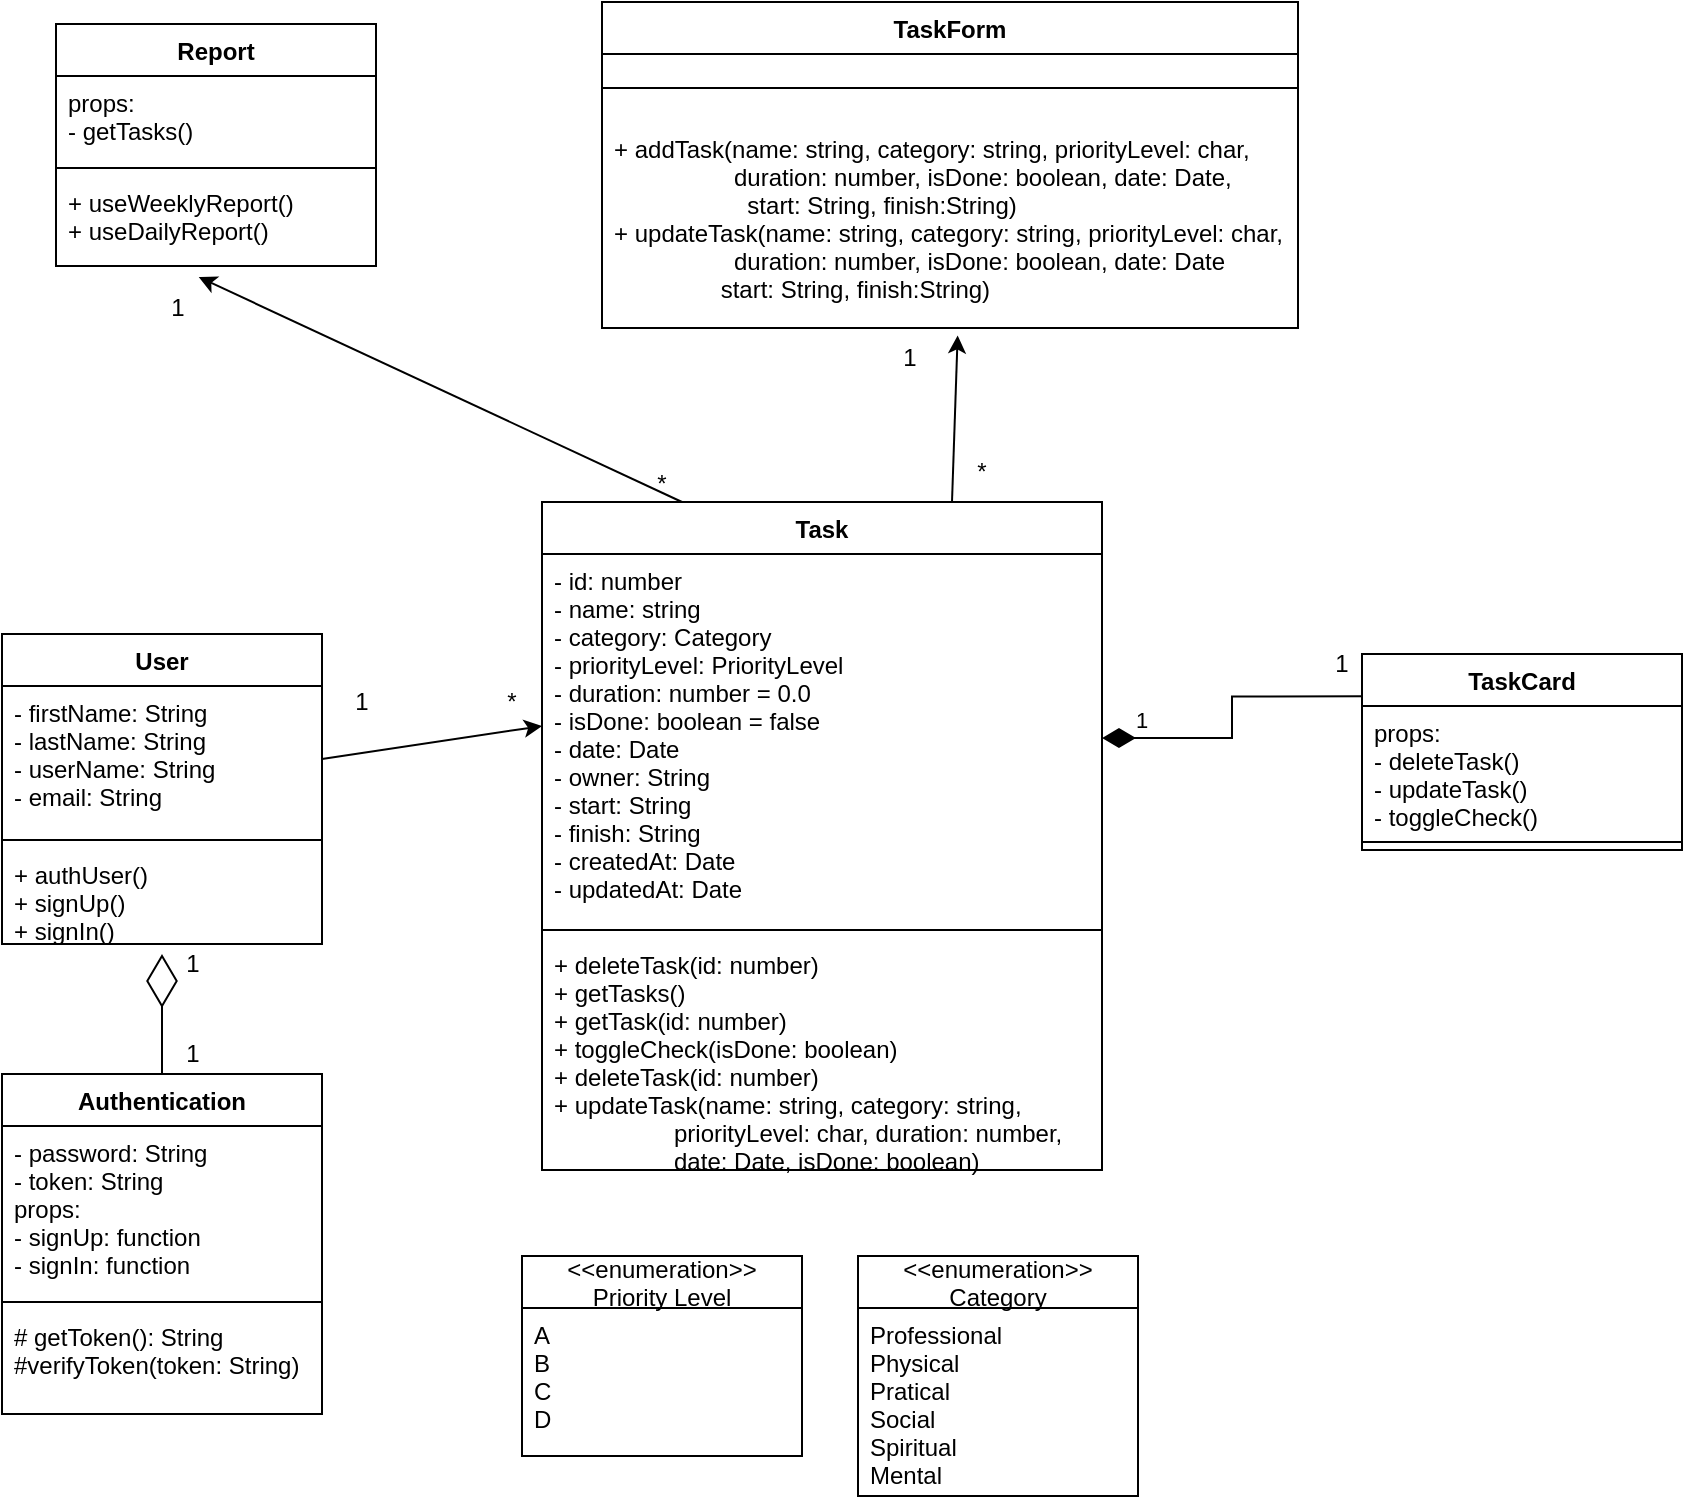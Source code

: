 <mxfile version="15.9.4" type="github">
  <diagram id="K6ruLTV1MkwrFcG2_J3V" name="Page-1">
    <mxGraphModel dx="1597" dy="949" grid="0" gridSize="10" guides="1" tooltips="1" connect="1" arrows="1" fold="1" page="0" pageScale="1" pageWidth="850" pageHeight="1100" math="0" shadow="0">
      <root>
        <mxCell id="0" />
        <mxCell id="1" parent="0" />
        <mxCell id="bynrwRAtRE_4xYVvCtrC-1" value="Task" style="swimlane;fontStyle=1;align=center;verticalAlign=top;childLayout=stackLayout;horizontal=1;startSize=26;horizontalStack=0;resizeParent=1;resizeParentMax=0;resizeLast=0;collapsible=1;marginBottom=0;" parent="1" vertex="1">
          <mxGeometry x="300" y="274" width="280" height="334" as="geometry" />
        </mxCell>
        <mxCell id="bynrwRAtRE_4xYVvCtrC-2" value="- id: number&#xa;- name: string&#xa;- category: Category&#xa;- priorityLevel: PriorityLevel&#xa;- duration: number = 0.0&#xa;- isDone: boolean = false&#xa;- date: Date&#xa;- owner: String&#xa;- start: String&#xa;- finish: String&#xa;- createdAt: Date&#xa;- updatedAt: Date" style="text;strokeColor=none;fillColor=none;align=left;verticalAlign=top;spacingLeft=4;spacingRight=4;overflow=hidden;rotatable=0;points=[[0,0.5],[1,0.5]];portConstraint=eastwest;" parent="bynrwRAtRE_4xYVvCtrC-1" vertex="1">
          <mxGeometry y="26" width="280" height="184" as="geometry" />
        </mxCell>
        <mxCell id="bynrwRAtRE_4xYVvCtrC-3" value="" style="line;strokeWidth=1;fillColor=none;align=left;verticalAlign=middle;spacingTop=-1;spacingLeft=3;spacingRight=3;rotatable=0;labelPosition=right;points=[];portConstraint=eastwest;" parent="bynrwRAtRE_4xYVvCtrC-1" vertex="1">
          <mxGeometry y="210" width="280" height="8" as="geometry" />
        </mxCell>
        <mxCell id="bynrwRAtRE_4xYVvCtrC-4" value="+ deleteTask(id: number)&#xa;+ getTasks()&#xa;+ getTask(id: number)&#xa;+ toggleCheck(isDone: boolean)&#xa;+ deleteTask(id: number)&#xa;+ updateTask(name: string, category: string,&#xa;                  priorityLevel: char, duration: number,&#xa;                  date: Date, isDone: boolean)&#xa;" style="text;strokeColor=none;fillColor=none;align=left;verticalAlign=top;spacingLeft=4;spacingRight=4;overflow=hidden;rotatable=0;points=[[0,0.5],[1,0.5]];portConstraint=eastwest;" parent="bynrwRAtRE_4xYVvCtrC-1" vertex="1">
          <mxGeometry y="218" width="280" height="116" as="geometry" />
        </mxCell>
        <mxCell id="bynrwRAtRE_4xYVvCtrC-5" value="TaskForm" style="swimlane;fontStyle=1;align=center;verticalAlign=top;childLayout=stackLayout;horizontal=1;startSize=26;horizontalStack=0;resizeParent=1;resizeParentMax=0;resizeLast=0;collapsible=1;marginBottom=0;" parent="1" vertex="1">
          <mxGeometry x="330" y="24" width="348" height="163" as="geometry" />
        </mxCell>
        <mxCell id="bynrwRAtRE_4xYVvCtrC-7" value="" style="line;strokeWidth=1;fillColor=none;align=left;verticalAlign=middle;spacingTop=-1;spacingLeft=3;spacingRight=3;rotatable=0;labelPosition=right;points=[];portConstraint=eastwest;" parent="bynrwRAtRE_4xYVvCtrC-5" vertex="1">
          <mxGeometry y="26" width="348" height="34" as="geometry" />
        </mxCell>
        <mxCell id="bynrwRAtRE_4xYVvCtrC-8" value="+ addTask(name: string, category: string, priorityLevel: char, &#xa;                  duration: number, isDone: boolean, date: Date,&#xa;                    start: String, finish:String)&#xa;+ updateTask(name: string, category: string, priorityLevel: char,&#xa;                  duration: number, isDone: boolean, date: Date&#xa;                start: String, finish:String)" style="text;strokeColor=none;fillColor=none;align=left;verticalAlign=top;spacingLeft=4;spacingRight=4;overflow=hidden;rotatable=0;points=[[0,0.5],[1,0.5]];portConstraint=eastwest;" parent="bynrwRAtRE_4xYVvCtrC-5" vertex="1">
          <mxGeometry y="60" width="348" height="103" as="geometry" />
        </mxCell>
        <mxCell id="bynrwRAtRE_4xYVvCtrC-13" value="" style="endArrow=classic;html=1;rounded=0;entryX=0.511;entryY=1.036;entryDx=0;entryDy=0;entryPerimeter=0;exitX=0.25;exitY=1;exitDx=0;exitDy=0;" parent="1" source="bynrwRAtRE_4xYVvCtrC-15" target="bynrwRAtRE_4xYVvCtrC-8" edge="1">
          <mxGeometry width="50" height="50" relative="1" as="geometry">
            <mxPoint x="430" y="260" as="sourcePoint" />
            <mxPoint x="480" y="210" as="targetPoint" />
          </mxGeometry>
        </mxCell>
        <mxCell id="bynrwRAtRE_4xYVvCtrC-14" value="1" style="text;html=1;strokeColor=none;fillColor=none;align=center;verticalAlign=middle;whiteSpace=wrap;rounded=0;" parent="1" vertex="1">
          <mxGeometry x="454" y="187" width="60" height="30" as="geometry" />
        </mxCell>
        <mxCell id="bynrwRAtRE_4xYVvCtrC-15" value="*" style="text;html=1;strokeColor=none;fillColor=none;align=center;verticalAlign=middle;whiteSpace=wrap;rounded=0;" parent="1" vertex="1">
          <mxGeometry x="490" y="244" width="60" height="30" as="geometry" />
        </mxCell>
        <mxCell id="bynrwRAtRE_4xYVvCtrC-20" value="TaskCard" style="swimlane;fontStyle=1;align=center;verticalAlign=top;childLayout=stackLayout;horizontal=1;startSize=26;horizontalStack=0;resizeParent=1;resizeParentMax=0;resizeLast=0;collapsible=1;marginBottom=0;" parent="1" vertex="1">
          <mxGeometry x="710" y="350" width="160" height="98" as="geometry" />
        </mxCell>
        <mxCell id="bynrwRAtRE_4xYVvCtrC-21" value="props:&#xa;- deleteTask()&#xa;- updateTask()&#xa;- toggleCheck()" style="text;strokeColor=none;fillColor=none;align=left;verticalAlign=top;spacingLeft=4;spacingRight=4;overflow=hidden;rotatable=0;points=[[0,0.5],[1,0.5]];portConstraint=eastwest;" parent="bynrwRAtRE_4xYVvCtrC-20" vertex="1">
          <mxGeometry y="26" width="160" height="64" as="geometry" />
        </mxCell>
        <mxCell id="bynrwRAtRE_4xYVvCtrC-22" value="" style="line;strokeWidth=1;fillColor=none;align=left;verticalAlign=middle;spacingTop=-1;spacingLeft=3;spacingRight=3;rotatable=0;labelPosition=right;points=[];portConstraint=eastwest;" parent="bynrwRAtRE_4xYVvCtrC-20" vertex="1">
          <mxGeometry y="90" width="160" height="8" as="geometry" />
        </mxCell>
        <mxCell id="bynrwRAtRE_4xYVvCtrC-27" value="1" style="text;html=1;strokeColor=none;fillColor=none;align=center;verticalAlign=middle;whiteSpace=wrap;rounded=0;" parent="1" vertex="1">
          <mxGeometry x="670" y="340" width="60" height="30" as="geometry" />
        </mxCell>
        <mxCell id="bynrwRAtRE_4xYVvCtrC-33" value="" style="endArrow=classic;html=1;rounded=0;exitX=1;exitY=0.5;exitDx=0;exitDy=0;" parent="1" source="9X-mHFc9g0WYx-4pvIta-21" edge="1">
          <mxGeometry width="50" height="50" relative="1" as="geometry">
            <mxPoint x="200" y="378" as="sourcePoint" />
            <mxPoint x="300" y="386" as="targetPoint" />
          </mxGeometry>
        </mxCell>
        <mxCell id="bynrwRAtRE_4xYVvCtrC-35" value="1" style="text;html=1;strokeColor=none;fillColor=none;align=center;verticalAlign=middle;whiteSpace=wrap;rounded=0;" parent="1" vertex="1">
          <mxGeometry x="180" y="359" width="60" height="30" as="geometry" />
        </mxCell>
        <mxCell id="bynrwRAtRE_4xYVvCtrC-36" value="*" style="text;html=1;strokeColor=none;fillColor=none;align=center;verticalAlign=middle;whiteSpace=wrap;rounded=0;" parent="1" vertex="1">
          <mxGeometry x="255" y="359" width="60" height="30" as="geometry" />
        </mxCell>
        <mxCell id="3l9uxThe-EwEqU0iX_JW-17" value="" style="endArrow=classic;html=1;rounded=0;exitX=0.25;exitY=0;exitDx=0;exitDy=0;entryX=0.446;entryY=1.123;entryDx=0;entryDy=0;entryPerimeter=0;" parent="1" source="bynrwRAtRE_4xYVvCtrC-1" target="aCAddTO829IJePSmZYyR-5" edge="1">
          <mxGeometry width="50" height="50" relative="1" as="geometry">
            <mxPoint x="130" y="160" as="sourcePoint" />
            <mxPoint x="170" y="142" as="targetPoint" />
          </mxGeometry>
        </mxCell>
        <mxCell id="3l9uxThe-EwEqU0iX_JW-19" value="1" style="text;html=1;strokeColor=none;fillColor=none;align=center;verticalAlign=middle;whiteSpace=wrap;rounded=0;" parent="1" vertex="1">
          <mxGeometry x="87.5" y="162" width="60" height="30" as="geometry" />
        </mxCell>
        <mxCell id="3l9uxThe-EwEqU0iX_JW-20" value="*" style="text;html=1;strokeColor=none;fillColor=none;align=center;verticalAlign=middle;whiteSpace=wrap;rounded=0;" parent="1" vertex="1">
          <mxGeometry x="330" y="250" width="60" height="30" as="geometry" />
        </mxCell>
        <mxCell id="9X-mHFc9g0WYx-4pvIta-1" value="Authentication" style="swimlane;fontStyle=1;align=center;verticalAlign=top;childLayout=stackLayout;horizontal=1;startSize=26;horizontalStack=0;resizeParent=1;resizeParentMax=0;resizeLast=0;collapsible=1;marginBottom=0;" parent="1" vertex="1">
          <mxGeometry x="30" y="560" width="160" height="170" as="geometry" />
        </mxCell>
        <mxCell id="9X-mHFc9g0WYx-4pvIta-2" value="- password: String&#xa;- token: String&#xa;props:&#xa;- signUp: function&#xa;- signIn: function" style="text;strokeColor=none;fillColor=none;align=left;verticalAlign=top;spacingLeft=4;spacingRight=4;overflow=hidden;rotatable=0;points=[[0,0.5],[1,0.5]];portConstraint=eastwest;" parent="9X-mHFc9g0WYx-4pvIta-1" vertex="1">
          <mxGeometry y="26" width="160" height="84" as="geometry" />
        </mxCell>
        <mxCell id="9X-mHFc9g0WYx-4pvIta-3" value="" style="line;strokeWidth=1;fillColor=none;align=left;verticalAlign=middle;spacingTop=-1;spacingLeft=3;spacingRight=3;rotatable=0;labelPosition=right;points=[];portConstraint=eastwest;" parent="9X-mHFc9g0WYx-4pvIta-1" vertex="1">
          <mxGeometry y="110" width="160" height="8" as="geometry" />
        </mxCell>
        <mxCell id="9X-mHFc9g0WYx-4pvIta-4" value="# getToken(): String&#xa;#verifyToken(token: String)" style="text;strokeColor=none;fillColor=none;align=left;verticalAlign=top;spacingLeft=4;spacingRight=4;overflow=hidden;rotatable=0;points=[[0,0.5],[1,0.5]];portConstraint=eastwest;" parent="9X-mHFc9g0WYx-4pvIta-1" vertex="1">
          <mxGeometry y="118" width="160" height="52" as="geometry" />
        </mxCell>
        <mxCell id="9X-mHFc9g0WYx-4pvIta-5" value="" style="endArrow=diamondThin;endFill=0;endSize=24;html=1;rounded=0;exitX=0.5;exitY=0;exitDx=0;exitDy=0;" parent="1" source="9X-mHFc9g0WYx-4pvIta-1" edge="1">
          <mxGeometry width="160" relative="1" as="geometry">
            <mxPoint x="450" y="720" as="sourcePoint" />
            <mxPoint x="110" y="500" as="targetPoint" />
          </mxGeometry>
        </mxCell>
        <mxCell id="9X-mHFc9g0WYx-4pvIta-7" value="1" style="text;html=1;strokeColor=none;fillColor=none;align=center;verticalAlign=middle;whiteSpace=wrap;rounded=0;" parent="1" vertex="1">
          <mxGeometry x="102.5" y="540" width="45" height="20" as="geometry" />
        </mxCell>
        <mxCell id="9X-mHFc9g0WYx-4pvIta-11" value="&lt;&lt;enumeration&gt;&gt;&#xa;Priority Level" style="swimlane;fontStyle=0;childLayout=stackLayout;horizontal=1;startSize=26;fillColor=none;horizontalStack=0;resizeParent=1;resizeParentMax=0;resizeLast=0;collapsible=1;marginBottom=0;" parent="1" vertex="1">
          <mxGeometry x="290" y="651" width="140" height="100" as="geometry" />
        </mxCell>
        <mxCell id="9X-mHFc9g0WYx-4pvIta-13" value="A&#xa;B&#xa;C&#xa;D" style="text;strokeColor=none;fillColor=none;align=left;verticalAlign=top;spacingLeft=4;spacingRight=4;overflow=hidden;rotatable=0;points=[[0,0.5],[1,0.5]];portConstraint=eastwest;" parent="9X-mHFc9g0WYx-4pvIta-11" vertex="1">
          <mxGeometry y="26" width="140" height="74" as="geometry" />
        </mxCell>
        <mxCell id="9X-mHFc9g0WYx-4pvIta-6" value="1" style="text;html=1;strokeColor=none;fillColor=none;align=center;verticalAlign=middle;whiteSpace=wrap;rounded=0;" parent="1" vertex="1">
          <mxGeometry x="37.5" y="490" width="175" height="30" as="geometry" />
        </mxCell>
        <mxCell id="9X-mHFc9g0WYx-4pvIta-20" value="User" style="swimlane;fontStyle=1;align=center;verticalAlign=top;childLayout=stackLayout;horizontal=1;startSize=26;horizontalStack=0;resizeParent=1;resizeParentMax=0;resizeLast=0;collapsible=1;marginBottom=0;" parent="1" vertex="1">
          <mxGeometry x="30" y="340" width="160" height="155" as="geometry" />
        </mxCell>
        <mxCell id="9X-mHFc9g0WYx-4pvIta-21" value="- firstName: String&#xa;- lastName: String&#xa;- userName: String&#xa;- email: String&#xa; " style="text;strokeColor=none;fillColor=none;align=left;verticalAlign=top;spacingLeft=4;spacingRight=4;overflow=hidden;rotatable=0;points=[[0,0.5],[1,0.5]];portConstraint=eastwest;" parent="9X-mHFc9g0WYx-4pvIta-20" vertex="1">
          <mxGeometry y="26" width="160" height="73" as="geometry" />
        </mxCell>
        <mxCell id="9X-mHFc9g0WYx-4pvIta-22" value="" style="line;strokeWidth=1;fillColor=none;align=left;verticalAlign=middle;spacingTop=-1;spacingLeft=3;spacingRight=3;rotatable=0;labelPosition=right;points=[];portConstraint=eastwest;" parent="9X-mHFc9g0WYx-4pvIta-20" vertex="1">
          <mxGeometry y="99" width="160" height="8" as="geometry" />
        </mxCell>
        <mxCell id="9X-mHFc9g0WYx-4pvIta-23" value="+ authUser()&#xa;+ signUp()&#xa;+ signIn()" style="text;strokeColor=none;fillColor=none;align=left;verticalAlign=top;spacingLeft=4;spacingRight=4;overflow=hidden;rotatable=0;points=[[0,0.5],[1,0.5]];portConstraint=eastwest;" parent="9X-mHFc9g0WYx-4pvIta-20" vertex="1">
          <mxGeometry y="107" width="160" height="48" as="geometry" />
        </mxCell>
        <mxCell id="9X-mHFc9g0WYx-4pvIta-26" value="&lt;&lt;enumeration&gt;&gt;&#xa;Category" style="swimlane;fontStyle=0;childLayout=stackLayout;horizontal=1;startSize=26;fillColor=none;horizontalStack=0;resizeParent=1;resizeParentMax=0;resizeLast=0;collapsible=1;marginBottom=0;" parent="1" vertex="1">
          <mxGeometry x="458" y="651" width="140" height="120" as="geometry" />
        </mxCell>
        <mxCell id="9X-mHFc9g0WYx-4pvIta-27" value="Professional&#xa;Physical&#xa;Pratical&#xa;Social&#xa;Spiritual&#xa;Mental" style="text;strokeColor=none;fillColor=none;align=left;verticalAlign=top;spacingLeft=4;spacingRight=4;overflow=hidden;rotatable=0;points=[[0,0.5],[1,0.5]];portConstraint=eastwest;" parent="9X-mHFc9g0WYx-4pvIta-26" vertex="1">
          <mxGeometry y="26" width="140" height="94" as="geometry" />
        </mxCell>
        <mxCell id="bynrwRAtRE_4xYVvCtrC-42" value="1" style="endArrow=none;html=1;endSize=12;startArrow=diamondThin;startSize=14;startFill=1;edgeStyle=orthogonalEdgeStyle;align=left;verticalAlign=bottom;rounded=0;entryX=0.003;entryY=0.216;entryDx=0;entryDy=0;entryPerimeter=0;endFill=0;exitX=1;exitY=0.5;exitDx=0;exitDy=0;" parent="1" source="bynrwRAtRE_4xYVvCtrC-2" target="bynrwRAtRE_4xYVvCtrC-20" edge="1">
          <mxGeometry x="-0.802" relative="1" as="geometry">
            <mxPoint x="550" y="334" as="sourcePoint" />
            <mxPoint x="710" y="334" as="targetPoint" />
            <mxPoint as="offset" />
          </mxGeometry>
        </mxCell>
        <mxCell id="aCAddTO829IJePSmZYyR-2" value="Report" style="swimlane;fontStyle=1;align=center;verticalAlign=top;childLayout=stackLayout;horizontal=1;startSize=26;horizontalStack=0;resizeParent=1;resizeParentMax=0;resizeLast=0;collapsible=1;marginBottom=0;" vertex="1" parent="1">
          <mxGeometry x="57" y="35" width="160" height="121" as="geometry" />
        </mxCell>
        <mxCell id="aCAddTO829IJePSmZYyR-3" value="props:&#xa;- getTasks()" style="text;strokeColor=none;fillColor=none;align=left;verticalAlign=top;spacingLeft=4;spacingRight=4;overflow=hidden;rotatable=0;points=[[0,0.5],[1,0.5]];portConstraint=eastwest;" vertex="1" parent="aCAddTO829IJePSmZYyR-2">
          <mxGeometry y="26" width="160" height="42" as="geometry" />
        </mxCell>
        <mxCell id="aCAddTO829IJePSmZYyR-4" value="" style="line;strokeWidth=1;fillColor=none;align=left;verticalAlign=middle;spacingTop=-1;spacingLeft=3;spacingRight=3;rotatable=0;labelPosition=right;points=[];portConstraint=eastwest;" vertex="1" parent="aCAddTO829IJePSmZYyR-2">
          <mxGeometry y="68" width="160" height="8" as="geometry" />
        </mxCell>
        <mxCell id="aCAddTO829IJePSmZYyR-5" value="+ useWeeklyReport()&#xa;+ useDailyReport()" style="text;strokeColor=none;fillColor=none;align=left;verticalAlign=top;spacingLeft=4;spacingRight=4;overflow=hidden;rotatable=0;points=[[0,0.5],[1,0.5]];portConstraint=eastwest;" vertex="1" parent="aCAddTO829IJePSmZYyR-2">
          <mxGeometry y="76" width="160" height="45" as="geometry" />
        </mxCell>
      </root>
    </mxGraphModel>
  </diagram>
</mxfile>
